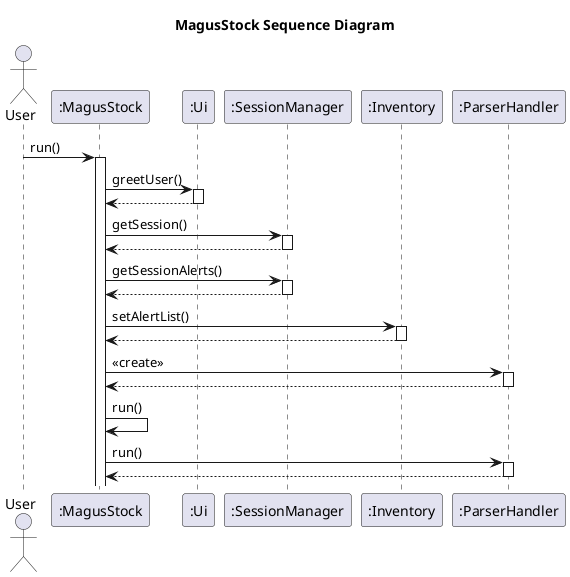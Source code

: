 
@startuml
title MagusStock Sequence Diagram

actor User
participant ":MagusStock"
participant ":Ui"
participant ":SessionManager"
participant ":Inventory"
participant ":ParserHandler"
User -> ":MagusStock": run()
activate ":MagusStock"
":MagusStock" -> ":Ui": greetUser()
activate ":Ui"
":Ui" --> ":MagusStock":
deactivate ":Ui"
":MagusStock" -> ":SessionManager": getSession()
activate ":SessionManager"
":SessionManager" --> ":MagusStock":
deactivate ":SessionManager"
":MagusStock" -> ":SessionManager": getSessionAlerts()
activate ":SessionManager"
":SessionManager" --> ":MagusStock":
deactivate ":SessionManager"
":MagusStock" -> ":Inventory": setAlertList()
activate ":Inventory"
":Inventory" --> ":MagusStock":
deactivate ":Inventory"
":MagusStock" -> ":ParserHandler": <<create>>
activate ":ParserHandler"
":ParserHandler" --> ":MagusStock":
deactivate ":ParserHandler"
":MagusStock" -> ":MagusStock": run()
":MagusStock" -> ":ParserHandler": run()
activate ":ParserHandler"
":ParserHandler" --> ":MagusStock":
deactivate ":ParserHandler"


@enduml